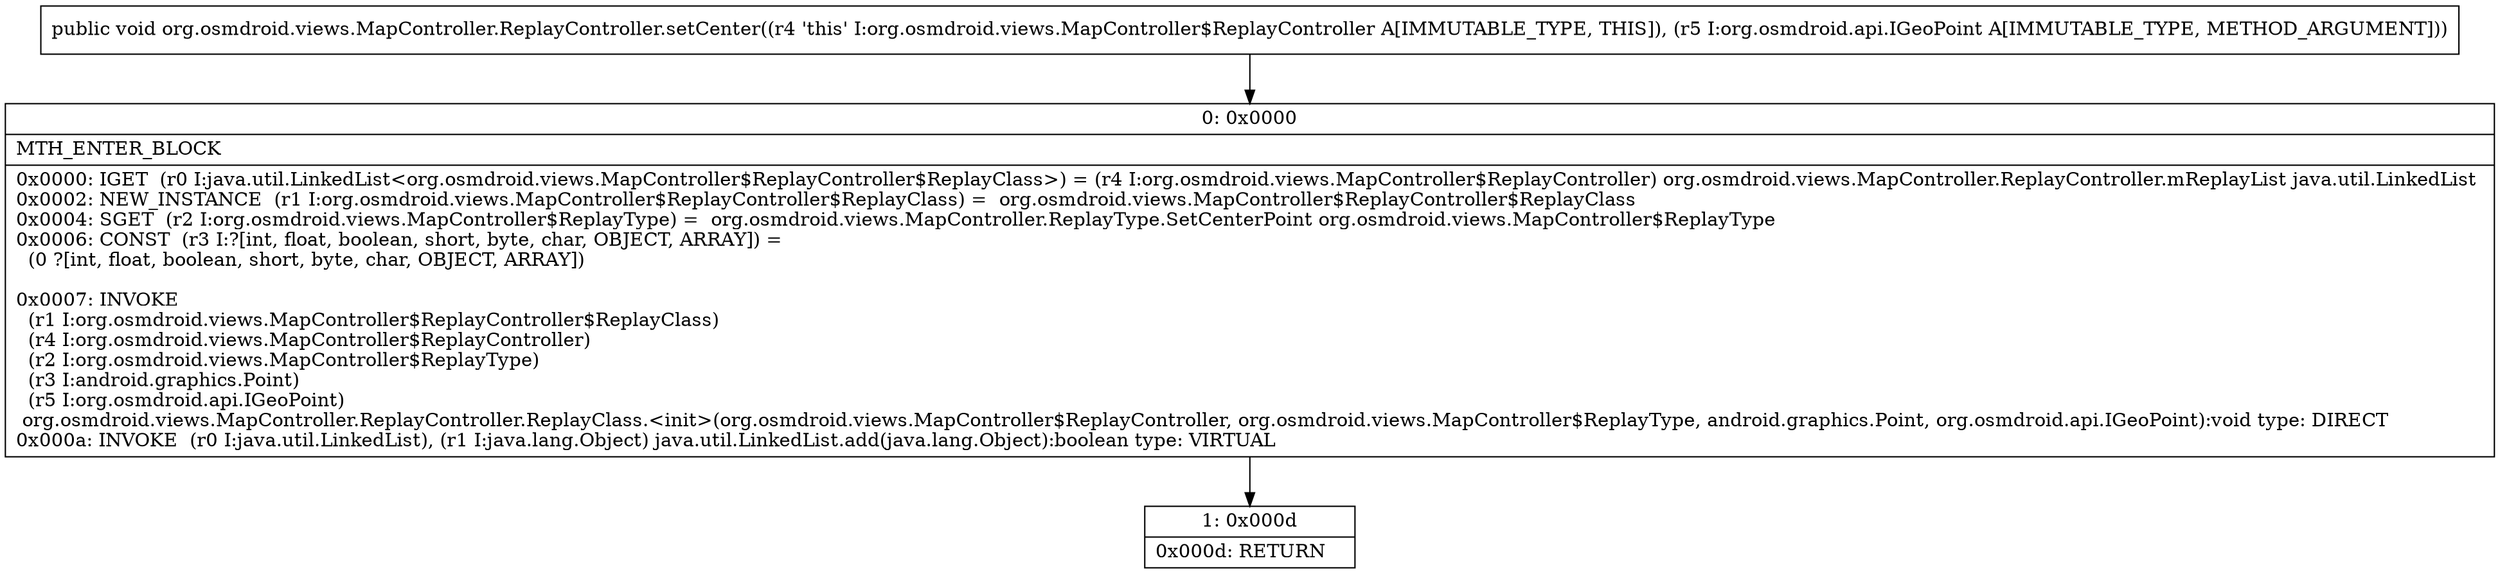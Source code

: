 digraph "CFG fororg.osmdroid.views.MapController.ReplayController.setCenter(Lorg\/osmdroid\/api\/IGeoPoint;)V" {
Node_0 [shape=record,label="{0\:\ 0x0000|MTH_ENTER_BLOCK\l|0x0000: IGET  (r0 I:java.util.LinkedList\<org.osmdroid.views.MapController$ReplayController$ReplayClass\>) = (r4 I:org.osmdroid.views.MapController$ReplayController) org.osmdroid.views.MapController.ReplayController.mReplayList java.util.LinkedList \l0x0002: NEW_INSTANCE  (r1 I:org.osmdroid.views.MapController$ReplayController$ReplayClass) =  org.osmdroid.views.MapController$ReplayController$ReplayClass \l0x0004: SGET  (r2 I:org.osmdroid.views.MapController$ReplayType) =  org.osmdroid.views.MapController.ReplayType.SetCenterPoint org.osmdroid.views.MapController$ReplayType \l0x0006: CONST  (r3 I:?[int, float, boolean, short, byte, char, OBJECT, ARRAY]) = \l  (0 ?[int, float, boolean, short, byte, char, OBJECT, ARRAY])\l \l0x0007: INVOKE  \l  (r1 I:org.osmdroid.views.MapController$ReplayController$ReplayClass)\l  (r4 I:org.osmdroid.views.MapController$ReplayController)\l  (r2 I:org.osmdroid.views.MapController$ReplayType)\l  (r3 I:android.graphics.Point)\l  (r5 I:org.osmdroid.api.IGeoPoint)\l org.osmdroid.views.MapController.ReplayController.ReplayClass.\<init\>(org.osmdroid.views.MapController$ReplayController, org.osmdroid.views.MapController$ReplayType, android.graphics.Point, org.osmdroid.api.IGeoPoint):void type: DIRECT \l0x000a: INVOKE  (r0 I:java.util.LinkedList), (r1 I:java.lang.Object) java.util.LinkedList.add(java.lang.Object):boolean type: VIRTUAL \l}"];
Node_1 [shape=record,label="{1\:\ 0x000d|0x000d: RETURN   \l}"];
MethodNode[shape=record,label="{public void org.osmdroid.views.MapController.ReplayController.setCenter((r4 'this' I:org.osmdroid.views.MapController$ReplayController A[IMMUTABLE_TYPE, THIS]), (r5 I:org.osmdroid.api.IGeoPoint A[IMMUTABLE_TYPE, METHOD_ARGUMENT])) }"];
MethodNode -> Node_0;
Node_0 -> Node_1;
}

